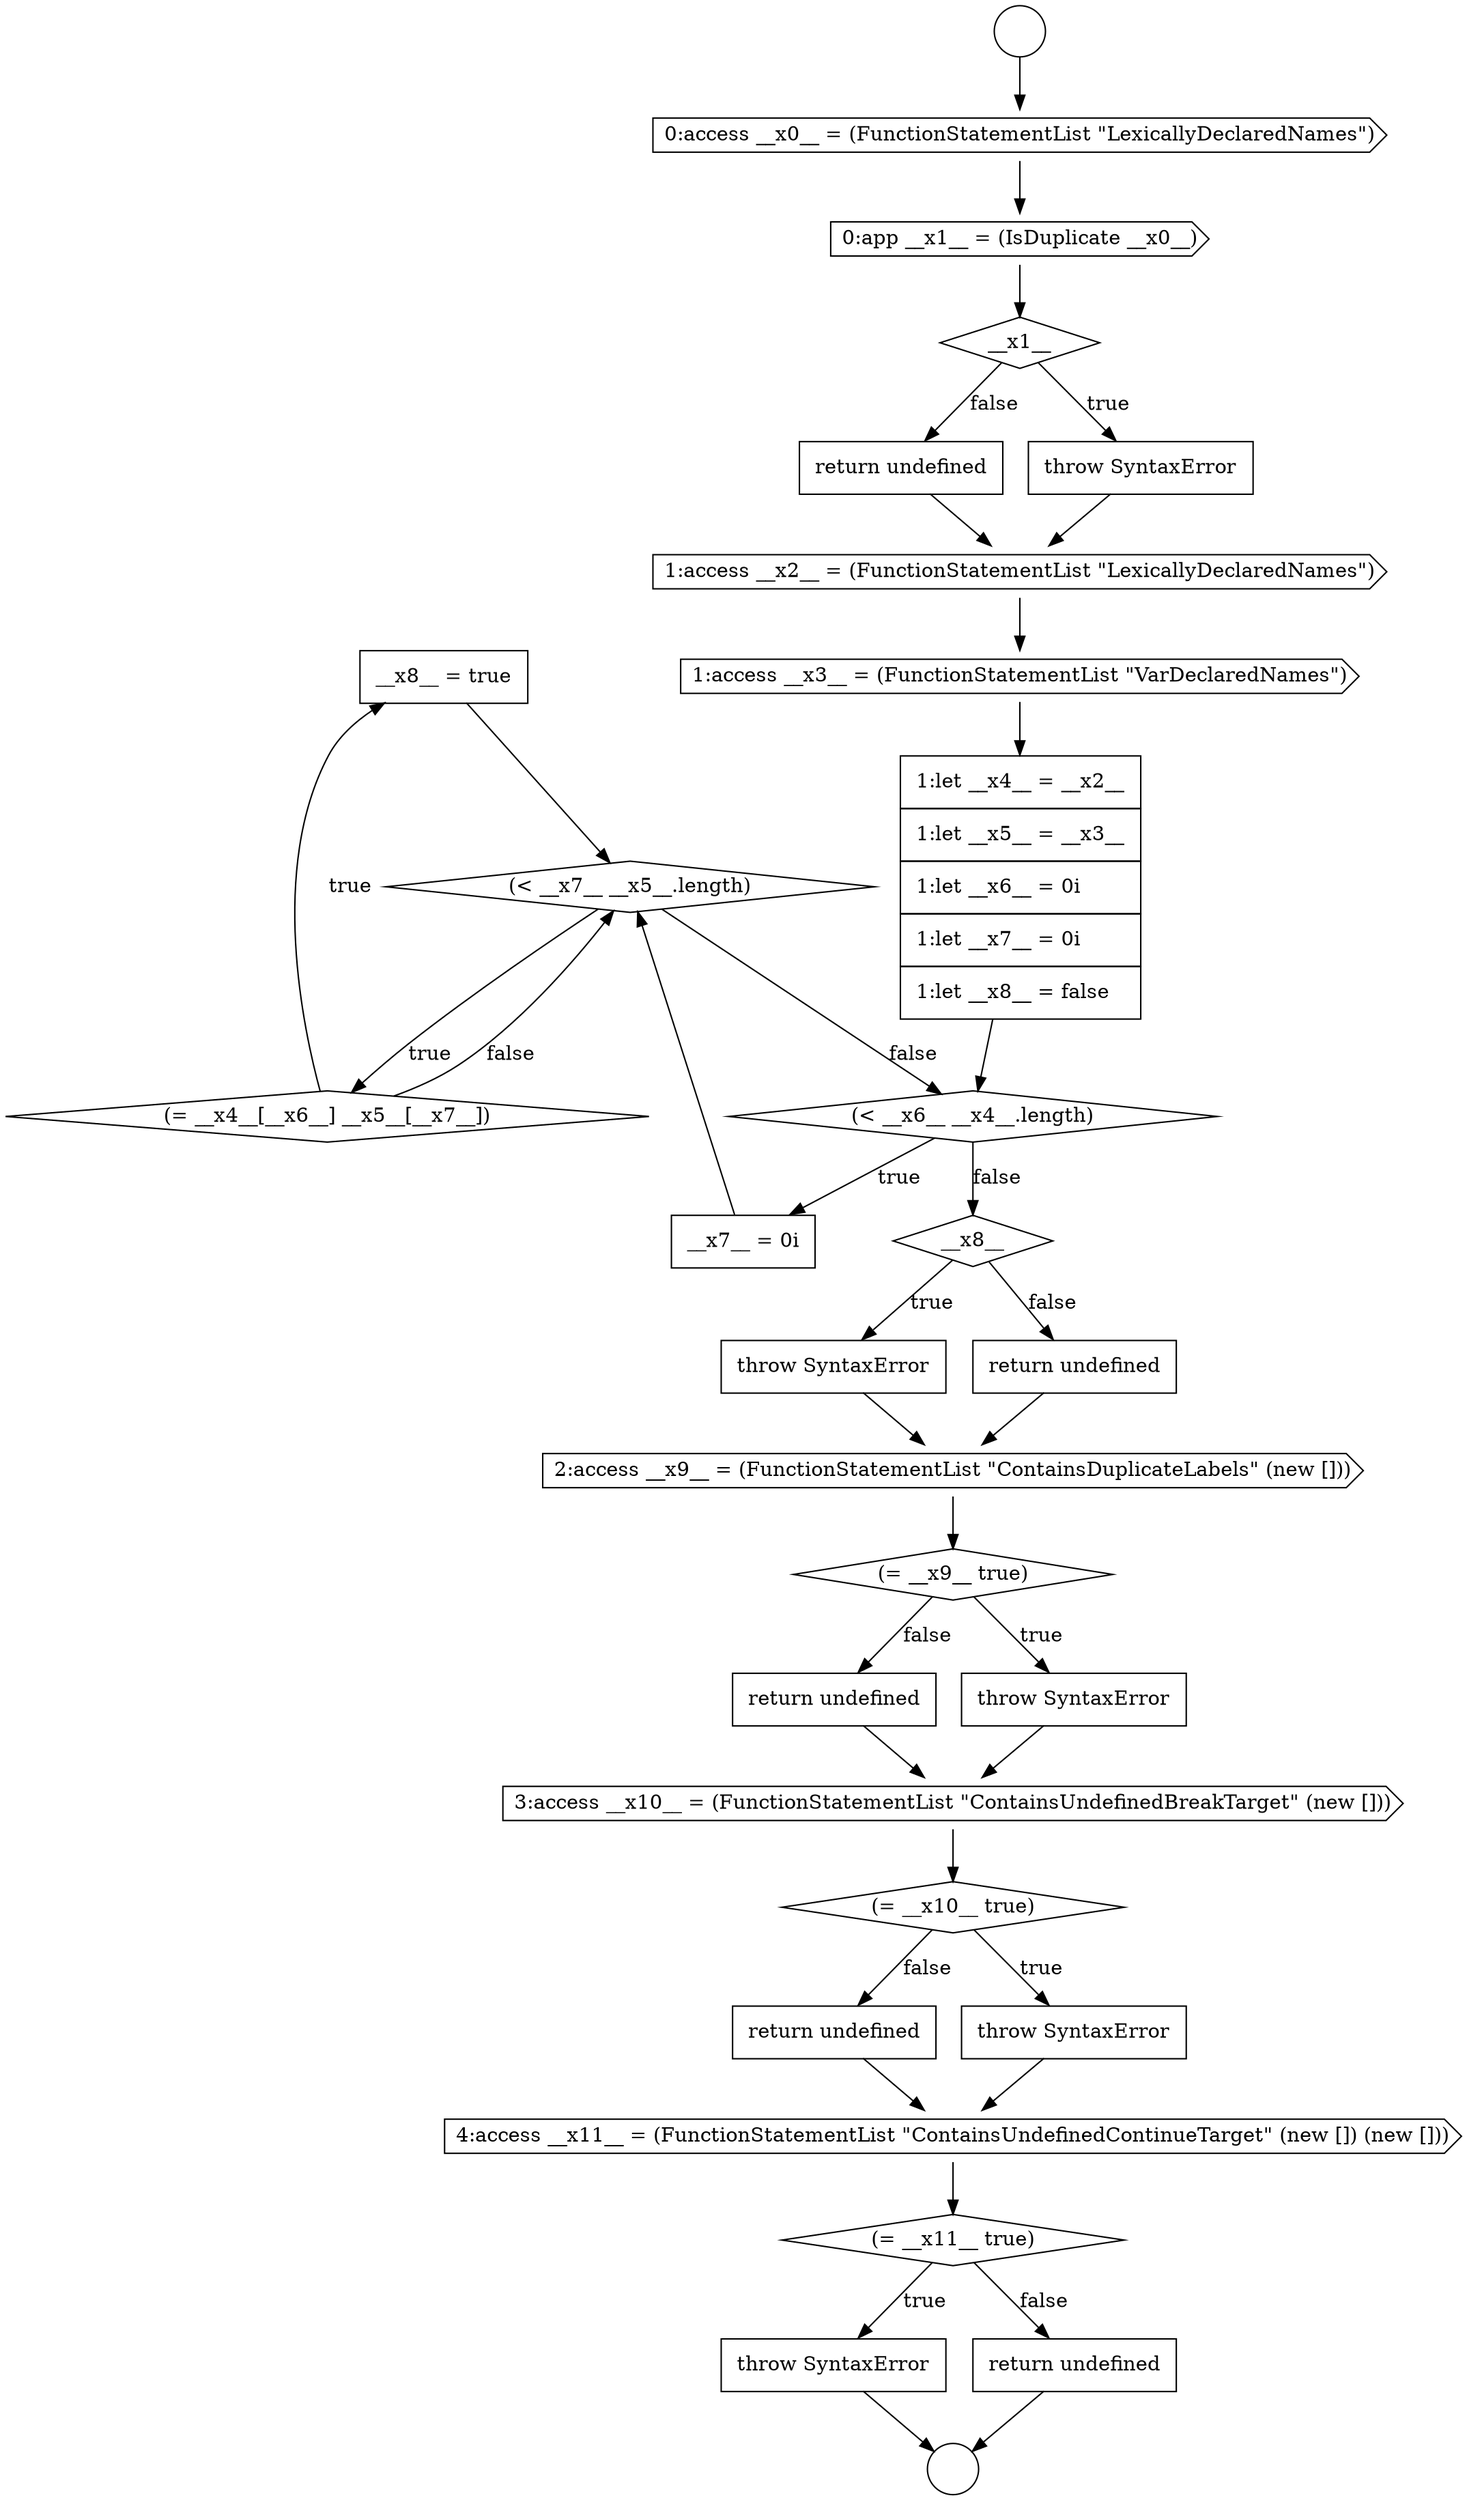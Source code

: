 digraph {
  node19533 [shape=none, margin=0, label=<<font color="black">
    <table border="0" cellborder="1" cellspacing="0" cellpadding="10">
      <tr><td align="left">__x8__ = true</td></tr>
    </table>
  </font>> color="black" fillcolor="white" style=filled]
  node19521 [shape=cds, label=<<font color="black">0:access __x0__ = (FunctionStatementList &quot;LexicallyDeclaredNames&quot;)</font>> color="black" fillcolor="white" style=filled]
  node19525 [shape=none, margin=0, label=<<font color="black">
    <table border="0" cellborder="1" cellspacing="0" cellpadding="10">
      <tr><td align="left">return undefined</td></tr>
    </table>
  </font>> color="black" fillcolor="white" style=filled]
  node19544 [shape=none, margin=0, label=<<font color="black">
    <table border="0" cellborder="1" cellspacing="0" cellpadding="10">
      <tr><td align="left">return undefined</td></tr>
    </table>
  </font>> color="black" fillcolor="white" style=filled]
  node19547 [shape=none, margin=0, label=<<font color="black">
    <table border="0" cellborder="1" cellspacing="0" cellpadding="10">
      <tr><td align="left">throw SyntaxError</td></tr>
    </table>
  </font>> color="black" fillcolor="white" style=filled]
  node19530 [shape=none, margin=0, label=<<font color="black">
    <table border="0" cellborder="1" cellspacing="0" cellpadding="10">
      <tr><td align="left">__x7__ = 0i</td></tr>
    </table>
  </font>> color="black" fillcolor="white" style=filled]
  node19520 [shape=circle label=" " color="black" fillcolor="white" style=filled]
  node19542 [shape=diamond, label=<<font color="black">(= __x10__ true)</font>> color="black" fillcolor="white" style=filled]
  node19531 [shape=diamond, label=<<font color="black">(&lt; __x7__ __x5__.length)</font>> color="black" fillcolor="white" style=filled]
  node19527 [shape=cds, label=<<font color="black">1:access __x3__ = (FunctionStatementList &quot;VarDeclaredNames&quot;)</font>> color="black" fillcolor="white" style=filled]
  node19537 [shape=cds, label=<<font color="black">2:access __x9__ = (FunctionStatementList &quot;ContainsDuplicateLabels&quot; (new []))</font>> color="black" fillcolor="white" style=filled]
  node19541 [shape=cds, label=<<font color="black">3:access __x10__ = (FunctionStatementList &quot;ContainsUndefinedBreakTarget&quot; (new []))</font>> color="black" fillcolor="white" style=filled]
  node19528 [shape=none, margin=0, label=<<font color="black">
    <table border="0" cellborder="1" cellspacing="0" cellpadding="10">
      <tr><td align="left">1:let __x4__ = __x2__</td></tr>
      <tr><td align="left">1:let __x5__ = __x3__</td></tr>
      <tr><td align="left">1:let __x6__ = 0i</td></tr>
      <tr><td align="left">1:let __x7__ = 0i</td></tr>
      <tr><td align="left">1:let __x8__ = false</td></tr>
    </table>
  </font>> color="black" fillcolor="white" style=filled]
  node19545 [shape=cds, label=<<font color="black">4:access __x11__ = (FunctionStatementList &quot;ContainsUndefinedContinueTarget&quot; (new []) (new []))</font>> color="black" fillcolor="white" style=filled]
  node19540 [shape=none, margin=0, label=<<font color="black">
    <table border="0" cellborder="1" cellspacing="0" cellpadding="10">
      <tr><td align="left">return undefined</td></tr>
    </table>
  </font>> color="black" fillcolor="white" style=filled]
  node19543 [shape=none, margin=0, label=<<font color="black">
    <table border="0" cellborder="1" cellspacing="0" cellpadding="10">
      <tr><td align="left">throw SyntaxError</td></tr>
    </table>
  </font>> color="black" fillcolor="white" style=filled]
  node19546 [shape=diamond, label=<<font color="black">(= __x11__ true)</font>> color="black" fillcolor="white" style=filled]
  node19529 [shape=diamond, label=<<font color="black">(&lt; __x6__ __x4__.length)</font>> color="black" fillcolor="white" style=filled]
  node19534 [shape=diamond, label=<<font color="black">__x8__</font>> color="black" fillcolor="white" style=filled]
  node19524 [shape=none, margin=0, label=<<font color="black">
    <table border="0" cellborder="1" cellspacing="0" cellpadding="10">
      <tr><td align="left">throw SyntaxError</td></tr>
    </table>
  </font>> color="black" fillcolor="white" style=filled]
  node19519 [shape=circle label=" " color="black" fillcolor="white" style=filled]
  node19539 [shape=none, margin=0, label=<<font color="black">
    <table border="0" cellborder="1" cellspacing="0" cellpadding="10">
      <tr><td align="left">throw SyntaxError</td></tr>
    </table>
  </font>> color="black" fillcolor="white" style=filled]
  node19523 [shape=diamond, label=<<font color="black">__x1__</font>> color="black" fillcolor="white" style=filled]
  node19538 [shape=diamond, label=<<font color="black">(= __x9__ true)</font>> color="black" fillcolor="white" style=filled]
  node19548 [shape=none, margin=0, label=<<font color="black">
    <table border="0" cellborder="1" cellspacing="0" cellpadding="10">
      <tr><td align="left">return undefined</td></tr>
    </table>
  </font>> color="black" fillcolor="white" style=filled]
  node19535 [shape=none, margin=0, label=<<font color="black">
    <table border="0" cellborder="1" cellspacing="0" cellpadding="10">
      <tr><td align="left">throw SyntaxError</td></tr>
    </table>
  </font>> color="black" fillcolor="white" style=filled]
  node19536 [shape=none, margin=0, label=<<font color="black">
    <table border="0" cellborder="1" cellspacing="0" cellpadding="10">
      <tr><td align="left">return undefined</td></tr>
    </table>
  </font>> color="black" fillcolor="white" style=filled]
  node19522 [shape=cds, label=<<font color="black">0:app __x1__ = (IsDuplicate __x0__)</font>> color="black" fillcolor="white" style=filled]
  node19532 [shape=diamond, label=<<font color="black">(= __x4__[__x6__] __x5__[__x7__])</font>> color="black" fillcolor="white" style=filled]
  node19526 [shape=cds, label=<<font color="black">1:access __x2__ = (FunctionStatementList &quot;LexicallyDeclaredNames&quot;)</font>> color="black" fillcolor="white" style=filled]
  node19543 -> node19545 [ color="black"]
  node19524 -> node19526 [ color="black"]
  node19540 -> node19541 [ color="black"]
  node19542 -> node19543 [label=<<font color="black">true</font>> color="black"]
  node19542 -> node19544 [label=<<font color="black">false</font>> color="black"]
  node19519 -> node19521 [ color="black"]
  node19532 -> node19533 [label=<<font color="black">true</font>> color="black"]
  node19532 -> node19531 [label=<<font color="black">false</font>> color="black"]
  node19525 -> node19526 [ color="black"]
  node19546 -> node19547 [label=<<font color="black">true</font>> color="black"]
  node19546 -> node19548 [label=<<font color="black">false</font>> color="black"]
  node19533 -> node19531 [ color="black"]
  node19530 -> node19531 [ color="black"]
  node19548 -> node19520 [ color="black"]
  node19521 -> node19522 [ color="black"]
  node19535 -> node19537 [ color="black"]
  node19545 -> node19546 [ color="black"]
  node19539 -> node19541 [ color="black"]
  node19531 -> node19532 [label=<<font color="black">true</font>> color="black"]
  node19531 -> node19529 [label=<<font color="black">false</font>> color="black"]
  node19547 -> node19520 [ color="black"]
  node19534 -> node19535 [label=<<font color="black">true</font>> color="black"]
  node19534 -> node19536 [label=<<font color="black">false</font>> color="black"]
  node19527 -> node19528 [ color="black"]
  node19523 -> node19524 [label=<<font color="black">true</font>> color="black"]
  node19523 -> node19525 [label=<<font color="black">false</font>> color="black"]
  node19541 -> node19542 [ color="black"]
  node19522 -> node19523 [ color="black"]
  node19526 -> node19527 [ color="black"]
  node19538 -> node19539 [label=<<font color="black">true</font>> color="black"]
  node19538 -> node19540 [label=<<font color="black">false</font>> color="black"]
  node19536 -> node19537 [ color="black"]
  node19537 -> node19538 [ color="black"]
  node19528 -> node19529 [ color="black"]
  node19544 -> node19545 [ color="black"]
  node19529 -> node19530 [label=<<font color="black">true</font>> color="black"]
  node19529 -> node19534 [label=<<font color="black">false</font>> color="black"]
}
